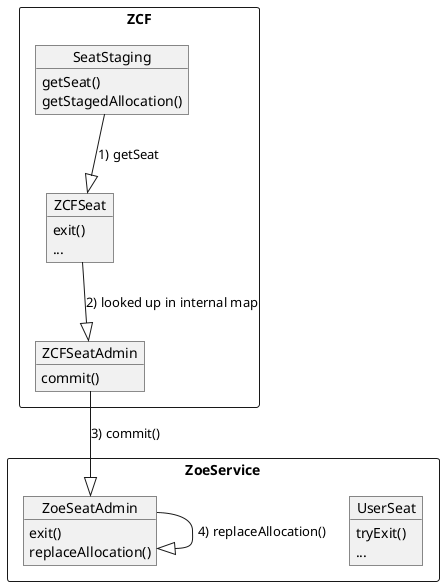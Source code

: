 @startuml ZCF.reallocate() flow

package ZoeService <<Rectangle>> {
  object UserSeat
  UserSeat : tryExit()
  UserSeat : ...

  object ZoeSeatAdmin
  ZoeSeatAdmin : exit()
  ZoeSeatAdmin : replaceAllocation()
}

package ZCF <<Rectangle>> {
  object ZCFSeat
  ZCFSeat : exit()
  ZCFSeat : ...

  object ZCFSeatAdmin
  ZCFSeatAdmin : commit()

  object SeatStaging
  SeatStaging : getSeat()
  SeatStaging : getStagedAllocation()
}

SeatStaging --|> ZCFSeat : 1) getSeat
ZCFSeat --|> ZCFSeatAdmin : 2) looked up in internal map
ZCFSeatAdmin --|> ZoeSeatAdmin : 3) commit()
ZoeSeatAdmin --|> ZoeSeatAdmin : 4) replaceAllocation()
@enduml